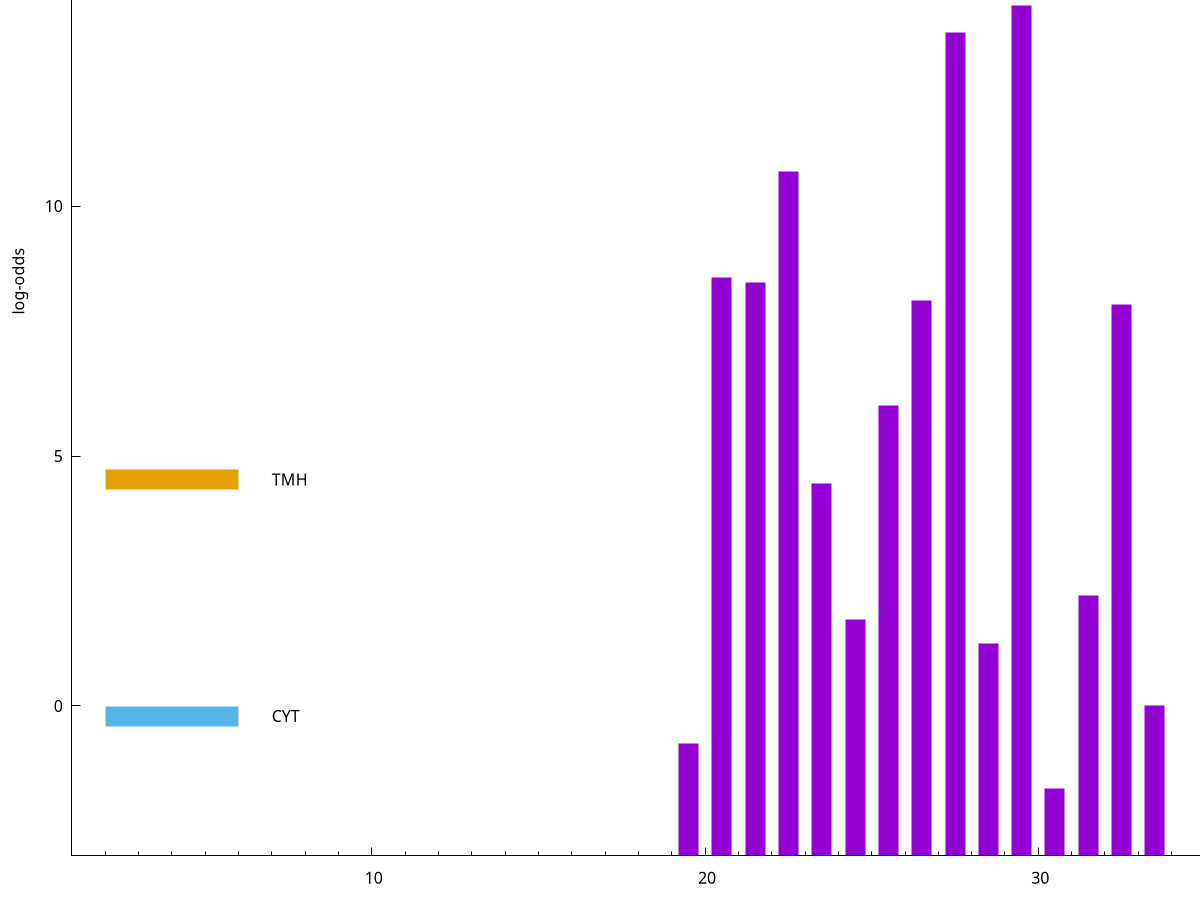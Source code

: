 set title "LipoP predictions for SRR5666527.gff"
set size 2., 1.4
set xrange [1:70] 
set mxtics 10
set yrange [-3:20]
set y2range [0:23]
set ylabel "log-odds"
set term postscript eps color solid "Helvetica" 30
set output "SRR5666527.gff11.eps"
set arrow from 2,14.9162 to 6,14.9162 nohead lt 1 lw 20
set label "SpI" at 7,14.9162
set arrow from 2,4.52864 to 6,4.52864 nohead lt 4 lw 20
set label "TMH" at 7,4.52864
set arrow from 2,-0.200913 to 6,-0.200913 nohead lt 3 lw 20
set label "CYT" at 7,-0.200913
set arrow from 2,14.9162 to 6,14.9162 nohead lt 1 lw 20
set label "SpI" at 7,14.9162
# NOTE: The scores below are the log-odds scores with the threshold
# NOTE: subtracted (a hack to make gnuplot make the histogram all
# NOTE: look nice).
plot "-" axes x1y2 title "" with impulses lt 1 lw 20
29.500000 17.013900
27.500000 16.470300
22.500000 13.689200
20.500000 11.562710
21.500000 11.479600
26.500000 11.103090
32.500000 11.034860
25.500000 9.016800
23.500000 7.454310
31.500000 5.202760
24.500000 4.735850
35.500000 4.674310
28.500000 4.242510
33.500000 3.018653
19.500000 2.239678
30.500000 1.355560
36.500000 1.100630
e
exit
